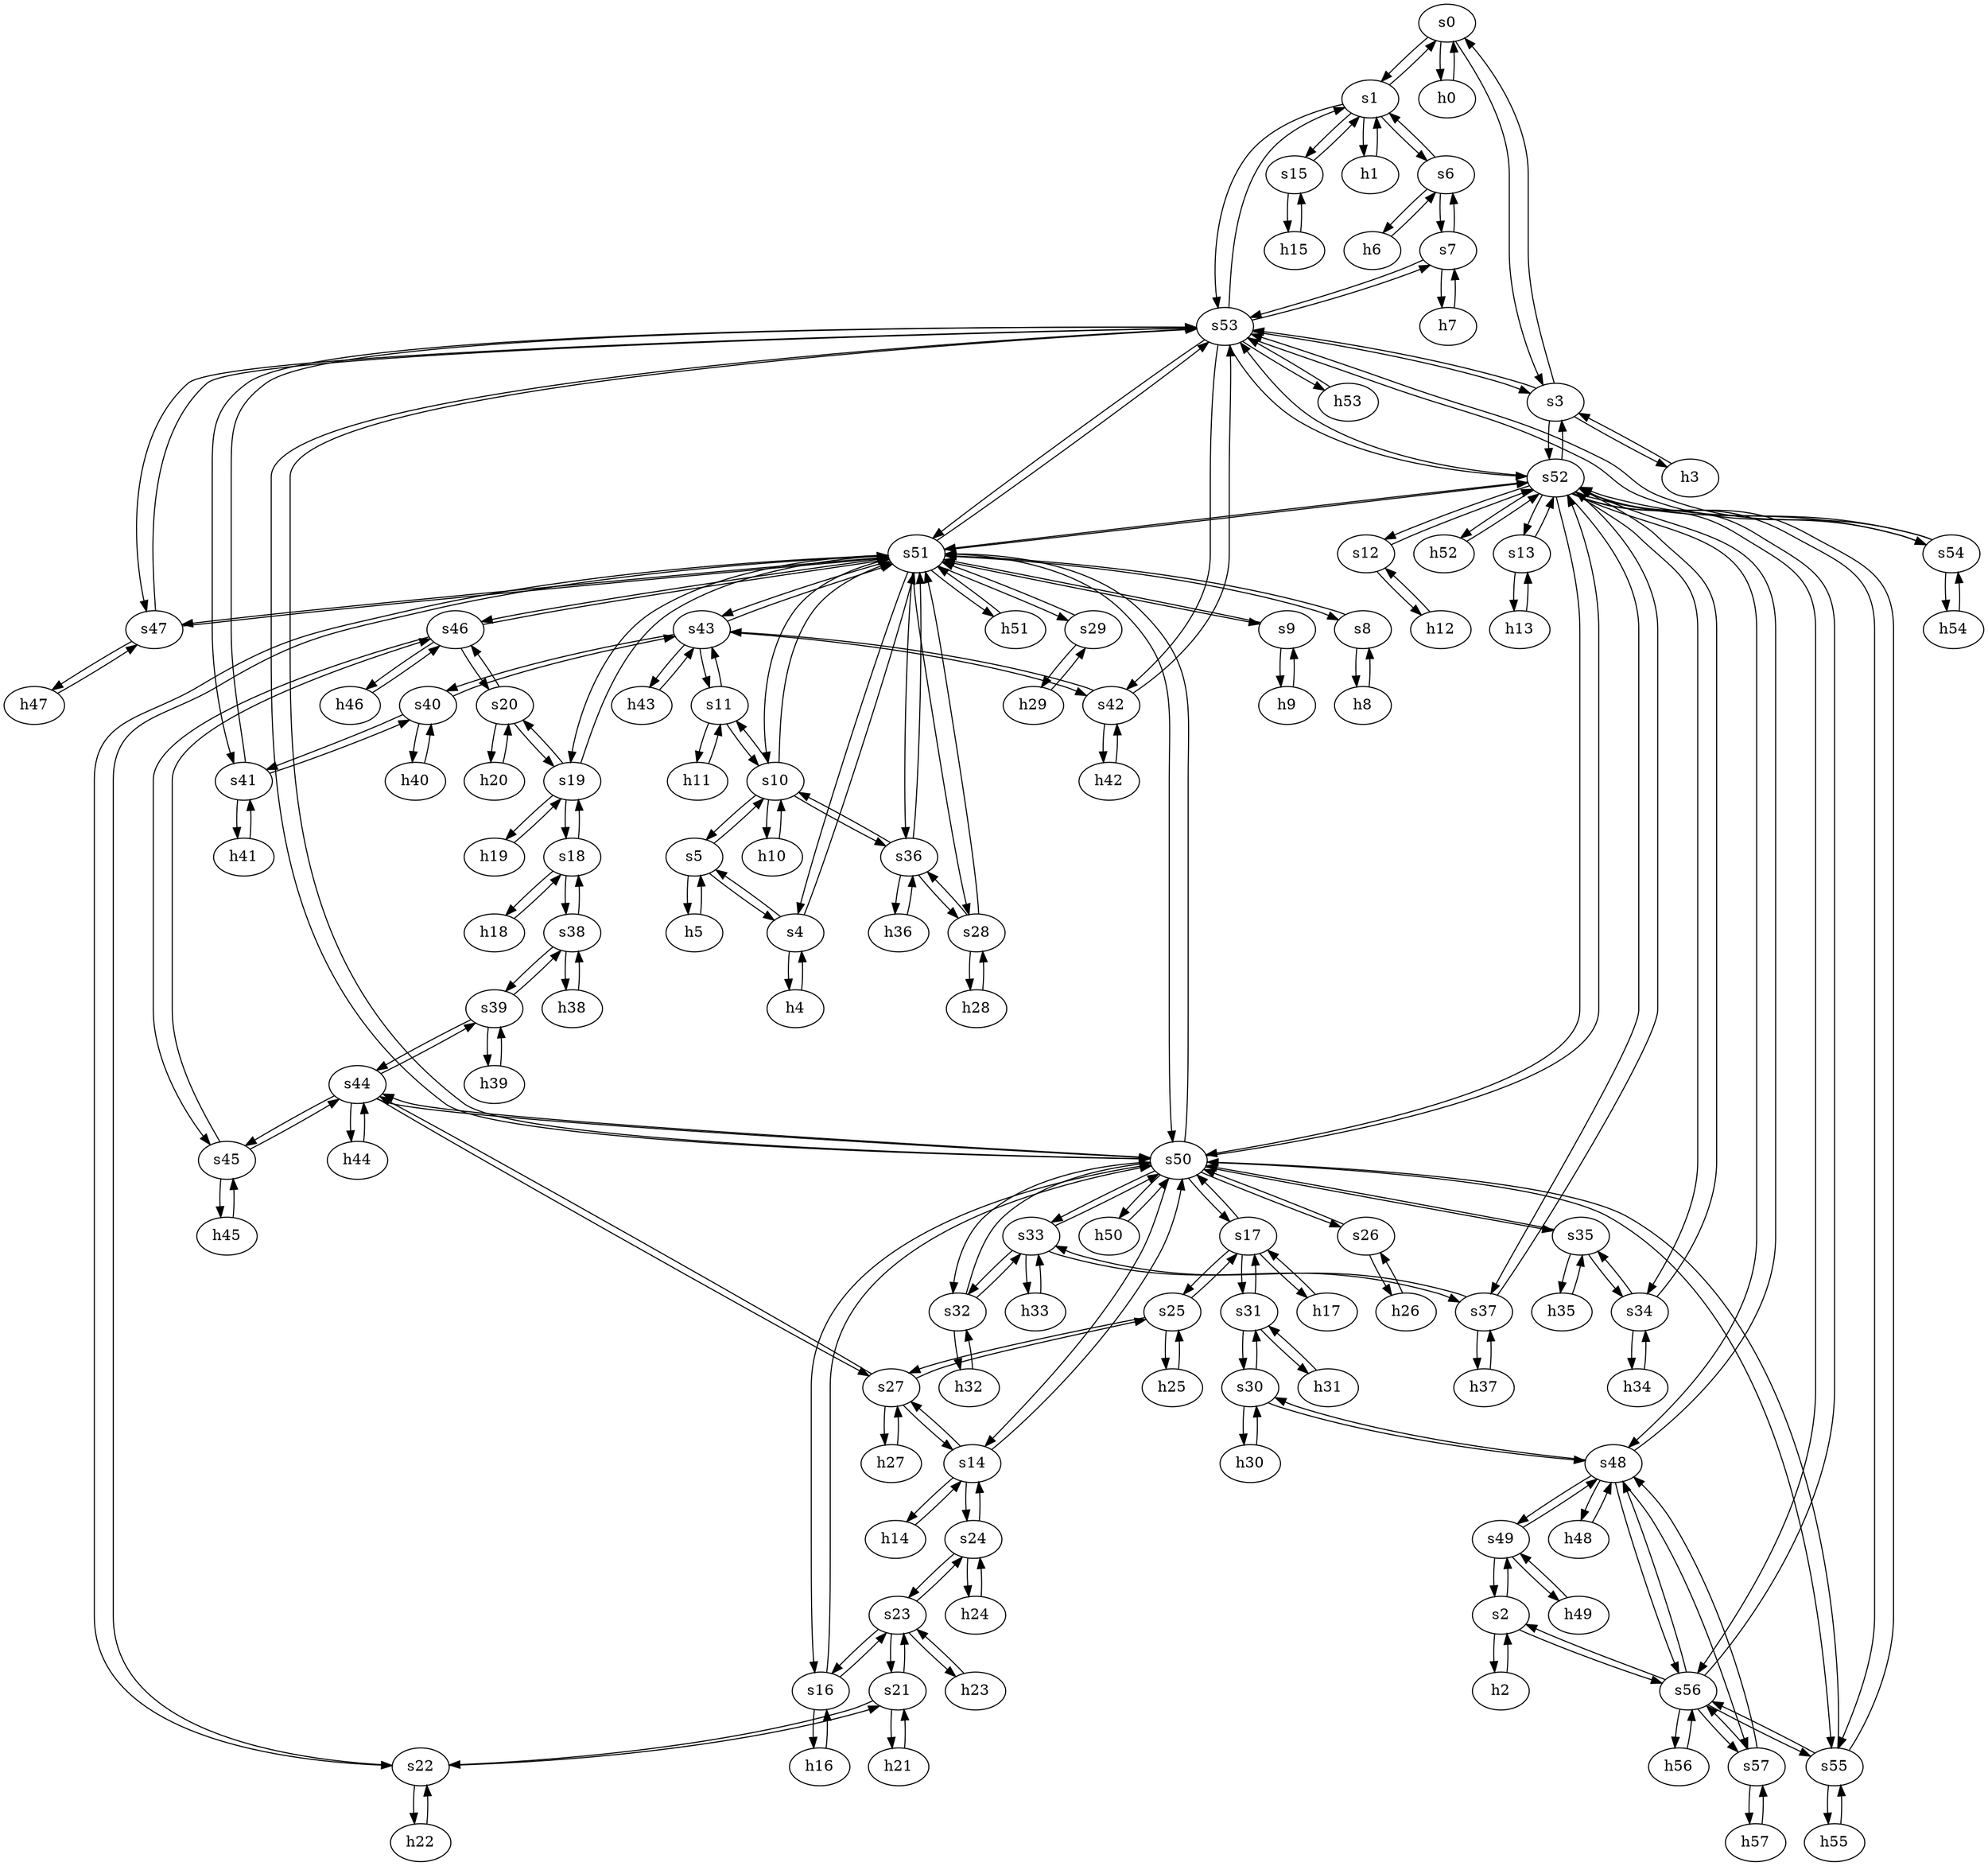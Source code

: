 strict digraph DFN {
	s0	 [id=0,
		type=switch];
	s1	 [id=1,
		type=switch];
	s0 -> s1	 [capacity="1Gbps",
		cost=1,
		dst_port=2,
		src_port=2];
	h0	 [ip="111.0.0.0",
		mac="00:00:00:00:0:0",
		type=host];
	s0 -> h0	 [capacity="1Gbps",
		cost=1,
		dst_port=1,
		src_port=1];
	s3	 [id=3,
		type=switch];
	s0 -> s3	 [capacity="1Gbps",
		cost=1,
		dst_port=2,
		src_port=3];
	s7	 [id=7,
		type=switch];
	h7	 [ip="111.0.7.7",
		mac="00:00:00:00:7:7",
		type=host];
	s7 -> h7	 [capacity="1Gbps",
		cost=1,
		dst_port=1,
		src_port=1];
	s6	 [id=6,
		type=switch];
	s7 -> s6	 [capacity="1Gbps",
		cost=1,
		dst_port=3,
		src_port=2];
	s53	 [id=53,
		type=switch];
	s7 -> s53	 [capacity="1Gbps",
		cost=1,
		dst_port=4,
		src_port=3];
	h20	 [ip="111.0.20.20",
		mac="00:00:00:00:20:20",
		type=host];
	s20	 [id=20,
		type=switch];
	h20 -> s20	 [capacity="1Gbps",
		cost=1,
		dst_port=1,
		src_port=1];
	h47	 [ip="111.0.47.47",
		mac="00:00:00:00:47:47",
		type=host];
	s47	 [id=47,
		type=switch];
	h47 -> s47	 [capacity="1Gbps",
		cost=1,
		dst_port=1,
		src_port=1];
	h46	 [ip="111.0.46.46",
		mac="00:00:00:00:46:46",
		type=host];
	s46	 [id=46,
		type=switch];
	h46 -> s46	 [capacity="1Gbps",
		cost=1,
		dst_port=1,
		src_port=1];
	h45	 [ip="111.0.45.45",
		mac="00:00:00:00:45:45",
		type=host];
	s45	 [id=45,
		type=switch];
	h45 -> s45	 [capacity="1Gbps",
		cost=1,
		dst_port=1,
		src_port=1];
	h44	 [ip="111.0.44.44",
		mac="00:00:00:00:44:44",
		type=host];
	s44	 [id=44,
		type=switch];
	h44 -> s44	 [capacity="1Gbps",
		cost=1,
		dst_port=1,
		src_port=1];
	h43	 [ip="111.0.43.43",
		mac="00:00:00:00:43:43",
		type=host];
	s43	 [id=43,
		type=switch];
	h43 -> s43	 [capacity="1Gbps",
		cost=1,
		dst_port=1,
		src_port=1];
	s5	 [id=5,
		type=switch];
	s10	 [id=10,
		type=switch];
	s5 -> s10	 [capacity="1Gbps",
		cost=1,
		dst_port=2,
		src_port=3];
	s4	 [id=4,
		type=switch];
	s5 -> s4	 [capacity="1Gbps",
		cost=1,
		dst_port=3,
		src_port=2];
	h5	 [ip="111.0.5.5",
		mac="00:00:00:00:5:5",
		type=host];
	s5 -> h5	 [capacity="1Gbps",
		cost=1,
		dst_port=1,
		src_port=1];
	h41	 [ip="111.0.41.41",
		mac="00:00:00:00:41:41",
		type=host];
	s41	 [id=41,
		type=switch];
	h41 -> s41	 [capacity="1Gbps",
		cost=1,
		dst_port=1,
		src_port=1];
	h40	 [ip="111.0.40.40",
		mac="00:00:00:00:40:40",
		type=host];
	s40	 [id=40,
		type=switch];
	h40 -> s40	 [capacity="1Gbps",
		cost=1,
		dst_port=1,
		src_port=1];
	h4	 [ip="111.0.4.4",
		mac="00:00:00:00:4:4",
		type=host];
	s4 -> h4	 [capacity="1Gbps",
		cost=1,
		dst_port=1,
		src_port=1];
	s51	 [id=51,
		type=switch];
	s4 -> s51	 [capacity="1Gbps",
		cost=1,
		dst_port=2,
		src_port=2];
	s4 -> s5	 [capacity="1Gbps",
		cost=1,
		dst_port=2,
		src_port=3];
	h49	 [ip="111.0.49.49",
		mac="00:00:00:00:49:49",
		type=host];
	s49	 [id=49,
		type=switch];
	h49 -> s49	 [capacity="1Gbps",
		cost=1,
		dst_port=1,
		src_port=1];
	h48	 [ip="111.0.48.48",
		mac="00:00:00:00:48:48",
		type=host];
	s48	 [id=48,
		type=switch];
	h48 -> s48	 [capacity="1Gbps",
		cost=1,
		dst_port=1,
		src_port=1];
	s57	 [id=57,
		type=switch];
	s57 -> s48	 [capacity="1Gbps",
		cost=1,
		dst_port=6,
		src_port=2];
	s56	 [id=56,
		type=switch];
	s57 -> s56	 [capacity="1Gbps",
		cost=1,
		dst_port=6,
		src_port=3];
	h57	 [ip="111.0.57.57",
		mac="00:00:00:00:57:57",
		type=host];
	s57 -> h57	 [capacity="1Gbps",
		cost=1,
		dst_port=1,
		src_port=1];
	s55	 [id=55,
		type=switch];
	s56 -> s55	 [capacity="1Gbps",
		cost=1,
		dst_port=4,
		src_port=5];
	s56 -> s48	 [capacity="1Gbps",
		cost=1,
		dst_port=3,
		src_port=3];
	s2	 [id=2,
		type=switch];
	s56 -> s2	 [capacity="1Gbps",
		cost=1,
		dst_port=2,
		src_port=2];
	s52	 [id=52,
		type=switch];
	s56 -> s52	 [capacity="1Gbps",
		cost=1,
		dst_port=13,
		src_port=4];
	h56	 [ip="111.0.56.56",
		mac="00:00:00:00:56:56",
		type=host];
	s56 -> h56	 [capacity="1Gbps",
		cost=1,
		dst_port=1,
		src_port=1];
	s56 -> s57	 [capacity="1Gbps",
		cost=1,
		dst_port=3,
		src_port=6];
	s55 -> s52	 [capacity="1Gbps",
		cost=1,
		dst_port=12,
		src_port=3];
	h55	 [ip="111.0.55.55",
		mac="00:00:00:00:55:55",
		type=host];
	s55 -> h55	 [capacity="1Gbps",
		cost=1,
		dst_port=1,
		src_port=1];
	s55 -> s56	 [capacity="1Gbps",
		cost=1,
		dst_port=5,
		src_port=4];
	s50	 [id=50,
		type=switch];
	s55 -> s50	 [capacity="1Gbps",
		cost=1,
		dst_port=13,
		src_port=2];
	s54	 [id=54,
		type=switch];
	s54 -> s52	 [capacity="1Gbps",
		cost=1,
		dst_port=11,
		src_port=2];
	s54 -> s53	 [capacity="1Gbps",
		cost=1,
		dst_port=11,
		src_port=3];
	h54	 [ip="111.0.54.54",
		mac="00:00:00:00:54:54",
		type=host];
	s54 -> h54	 [capacity="1Gbps",
		cost=1,
		dst_port=1,
		src_port=1];
	s53 -> s7	 [capacity="1Gbps",
		cost=1,
		dst_port=3,
		src_port=4];
	s42	 [id=42,
		type=switch];
	s53 -> s42	 [capacity="1Gbps",
		cost=1,
		dst_port=3,
		src_port=6];
	s53 -> s54	 [capacity="1Gbps",
		cost=1,
		dst_port=3,
		src_port=11];
	s53 -> s47	 [capacity="1Gbps",
		cost=1,
		dst_port=3,
		src_port=7];
	h53	 [ip="111.0.53.53",
		mac="00:00:00:00:53:53",
		type=host];
	s53 -> h53	 [capacity="1Gbps",
		cost=1,
		dst_port=1,
		src_port=1];
	s53 -> s51	 [capacity="1Gbps",
		cost=1,
		dst_port=16,
		src_port=9];
	s53 -> s41	 [capacity="1Gbps",
		cost=1,
		dst_port=3,
		src_port=5];
	s53 -> s1	 [capacity="1Gbps",
		cost=1,
		dst_port=3,
		src_port=2];
	s53 -> s52	 [capacity="1Gbps",
		cost=1,
		dst_port=10,
		src_port=10];
	s53 -> s50	 [capacity="1Gbps",
		cost=1,
		dst_port=12,
		src_port=8];
	s53 -> s3	 [capacity="1Gbps",
		cost=1,
		dst_port=4,
		src_port=3];
	s52 -> s54	 [capacity="1Gbps",
		cost=1,
		dst_port=2,
		src_port=11];
	s37	 [id=37,
		type=switch];
	s52 -> s37	 [capacity="1Gbps",
		cost=1,
		dst_port=3,
		src_port=6];
	s12	 [id=12,
		type=switch];
	s52 -> s12	 [capacity="1Gbps",
		cost=1,
		dst_port=2,
		src_port=3];
	s34	 [id=34,
		type=switch];
	s52 -> s34	 [capacity="1Gbps",
		cost=1,
		dst_port=3,
		src_port=5];
	s52 -> s51	 [capacity="1Gbps",
		cost=1,
		dst_port=15,
		src_port=9];
	s52 -> s55	 [capacity="1Gbps",
		cost=1,
		dst_port=3,
		src_port=12];
	s52 -> s48	 [capacity="1Gbps",
		cost=1,
		dst_port=5,
		src_port=7];
	s52 -> s53	 [capacity="1Gbps",
		cost=1,
		dst_port=10,
		src_port=10];
	s52 -> s56	 [capacity="1Gbps",
		cost=1,
		dst_port=4,
		src_port=13];
	h52	 [ip="111.0.52.52",
		mac="00:00:00:00:52:52",
		type=host];
	s52 -> h52	 [capacity="1Gbps",
		cost=1,
		dst_port=1,
		src_port=1];
	s13	 [id=13,
		type=switch];
	s52 -> s13	 [capacity="1Gbps",
		cost=1,
		dst_port=2,
		src_port=4];
	s52 -> s50	 [capacity="1Gbps",
		cost=1,
		dst_port=11,
		src_port=8];
	s52 -> s3	 [capacity="1Gbps",
		cost=1,
		dst_port=3,
		src_port=2];
	s36	 [id=36,
		type=switch];
	s51 -> s36	 [capacity="1Gbps",
		cost=1,
		dst_port=4,
		src_port=10];
	s19	 [id=19,
		type=switch];
	s51 -> s19	 [capacity="1Gbps",
		cost=1,
		dst_port=3,
		src_port=6];
	s51 -> s10	 [capacity="1Gbps",
		cost=1,
		dst_port=3,
		src_port=5];
	s51 -> s47	 [capacity="1Gbps",
		cost=1,
		dst_port=2,
		src_port=13];
	h51	 [ip="111.0.51.51",
		mac="00:00:00:00:51:51",
		type=host];
	s51 -> h51	 [capacity="1Gbps",
		cost=1,
		dst_port=1,
		src_port=1];
	s51 -> s43	 [capacity="1Gbps",
		cost=1,
		dst_port=5,
		src_port=11];
	s51 -> s52	 [capacity="1Gbps",
		cost=1,
		dst_port=9,
		src_port=15];
	s51 -> s4	 [capacity="1Gbps",
		cost=1,
		dst_port=2,
		src_port=2];
	s29	 [id=29,
		type=switch];
	s51 -> s29	 [capacity="1Gbps",
		cost=1,
		dst_port=2,
		src_port=9];
	s51 -> s46	 [capacity="1Gbps",
		cost=1,
		dst_port=4,
		src_port=12];
	s28	 [id=28,
		type=switch];
	s51 -> s28	 [capacity="1Gbps",
		cost=1,
		dst_port=2,
		src_port=8];
	s9	 [id=9,
		type=switch];
	s51 -> s9	 [capacity="1Gbps",
		cost=1,
		dst_port=2,
		src_port=4];
	s51 -> s53	 [capacity="1Gbps",
		cost=1,
		dst_port=9,
		src_port=16];
	s22	 [id=22,
		type=switch];
	s51 -> s22	 [capacity="1Gbps",
		cost=1,
		dst_port=3,
		src_port=7];
	s8	 [id=8,
		type=switch];
	s51 -> s8	 [capacity="1Gbps",
		cost=1,
		dst_port=2,
		src_port=3];
	s51 -> s50	 [capacity="1Gbps",
		cost=1,
		dst_port=10,
		src_port=14];
	s16	 [id=16,
		type=switch];
	s50 -> s16	 [capacity="1Gbps",
		cost=1,
		dst_port=2,
		src_port=3];
	s35	 [id=35,
		type=switch];
	s50 -> s35	 [capacity="1Gbps",
		cost=1,
		dst_port=3,
		src_port=8];
	s50 -> s51	 [capacity="1Gbps",
		cost=1,
		dst_port=14,
		src_port=10];
	h50	 [ip="111.0.50.50",
		mac="00:00:00:00:50:50",
		type=host];
	s50 -> h50	 [capacity="1Gbps",
		cost=1,
		dst_port=1,
		src_port=1];
	s14	 [id=14,
		type=switch];
	s50 -> s14	 [capacity="1Gbps",
		cost=1,
		dst_port=3,
		src_port=2];
	s50 -> s55	 [capacity="1Gbps",
		cost=1,
		dst_port=2,
		src_port=13];
	s50 -> s52	 [capacity="1Gbps",
		cost=1,
		dst_port=8,
		src_port=11];
	s32	 [id=32,
		type=switch];
	s50 -> s32	 [capacity="1Gbps",
		cost=1,
		dst_port=3,
		src_port=6];
	s17	 [id=17,
		type=switch];
	s50 -> s17	 [capacity="1Gbps",
		cost=1,
		dst_port=3,
		src_port=4];
	s50 -> s53	 [capacity="1Gbps",
		cost=1,
		dst_port=8,
		src_port=12];
	s50 -> s44	 [capacity="1Gbps",
		cost=1,
		dst_port=4,
		src_port=9];
	s26	 [id=26,
		type=switch];
	s50 -> s26	 [capacity="1Gbps",
		cost=1,
		dst_port=2,
		src_port=5];
	s33	 [id=33,
		type=switch];
	s50 -> s33	 [capacity="1Gbps",
		cost=1,
		dst_port=3,
		src_port=7];
	h54 -> s54	 [capacity="1Gbps",
		cost=1,
		dst_port=1,
		src_port=1];
	h55 -> s55	 [capacity="1Gbps",
		cost=1,
		dst_port=1,
		src_port=1];
	h56 -> s56	 [capacity="1Gbps",
		cost=1,
		dst_port=1,
		src_port=1];
	h57 -> s57	 [capacity="1Gbps",
		cost=1,
		dst_port=1,
		src_port=1];
	h50 -> s50	 [capacity="1Gbps",
		cost=1,
		dst_port=1,
		src_port=1];
	h51 -> s51	 [capacity="1Gbps",
		cost=1,
		dst_port=1,
		src_port=1];
	h52 -> s52	 [capacity="1Gbps",
		cost=1,
		dst_port=1,
		src_port=1];
	h53 -> s53	 [capacity="1Gbps",
		cost=1,
		dst_port=1,
		src_port=1];
	s27	 [id=27,
		type=switch];
	s44 -> s27	 [capacity="1Gbps",
		cost=1,
		dst_port=4,
		src_port=2];
	s39	 [id=39,
		type=switch];
	s44 -> s39	 [capacity="1Gbps",
		cost=1,
		dst_port=3,
		src_port=3];
	s44 -> s45	 [capacity="1Gbps",
		cost=1,
		dst_port=2,
		src_port=5];
	s44 -> h44	 [capacity="1Gbps",
		cost=1,
		dst_port=1,
		src_port=1];
	s44 -> s50	 [capacity="1Gbps",
		cost=1,
		dst_port=9,
		src_port=4];
	h24	 [ip="111.0.24.24",
		mac="00:00:00:00:24:24",
		type=host];
	s24	 [id=24,
		type=switch];
	h24 -> s24	 [capacity="1Gbps",
		cost=1,
		dst_port=1,
		src_port=1];
	s46 -> s51	 [capacity="1Gbps",
		cost=1,
		dst_port=12,
		src_port=4];
	s46 -> s20	 [capacity="1Gbps",
		cost=1,
		dst_port=3,
		src_port=2];
	s46 -> h46	 [capacity="1Gbps",
		cost=1,
		dst_port=1,
		src_port=1];
	s46 -> s45	 [capacity="1Gbps",
		cost=1,
		dst_port=3,
		src_port=3];
	s47 -> s51	 [capacity="1Gbps",
		cost=1,
		dst_port=13,
		src_port=2];
	s47 -> s53	 [capacity="1Gbps",
		cost=1,
		dst_port=7,
		src_port=3];
	s47 -> h47	 [capacity="1Gbps",
		cost=1,
		dst_port=1,
		src_port=1];
	s40 -> h40	 [capacity="1Gbps",
		cost=1,
		dst_port=1,
		src_port=1];
	s40 -> s41	 [capacity="1Gbps",
		cost=1,
		dst_port=2,
		src_port=2];
	s40 -> s43	 [capacity="1Gbps",
		cost=1,
		dst_port=3,
		src_port=3];
	s41 -> s40	 [capacity="1Gbps",
		cost=1,
		dst_port=2,
		src_port=2];
	s41 -> s53	 [capacity="1Gbps",
		cost=1,
		dst_port=5,
		src_port=3];
	s41 -> h41	 [capacity="1Gbps",
		cost=1,
		dst_port=1,
		src_port=1];
	s42 -> s43	 [capacity="1Gbps",
		cost=1,
		dst_port=4,
		src_port=2];
	s42 -> s53	 [capacity="1Gbps",
		cost=1,
		dst_port=6,
		src_port=3];
	h42	 [ip="111.0.42.42",
		mac="00:00:00:00:42:42",
		type=host];
	s42 -> h42	 [capacity="1Gbps",
		cost=1,
		dst_port=1,
		src_port=1];
	s43 -> s42	 [capacity="1Gbps",
		cost=1,
		dst_port=2,
		src_port=4];
	s43 -> h43	 [capacity="1Gbps",
		cost=1,
		dst_port=1,
		src_port=1];
	s43 -> s51	 [capacity="1Gbps",
		cost=1,
		dst_port=11,
		src_port=5];
	s11	 [id=11,
		type=switch];
	s43 -> s11	 [capacity="1Gbps",
		cost=1,
		dst_port=3,
		src_port=2];
	s43 -> s40	 [capacity="1Gbps",
		cost=1,
		dst_port=3,
		src_port=3];
	s48 -> h48	 [capacity="1Gbps",
		cost=1,
		dst_port=1,
		src_port=1];
	s30	 [id=30,
		type=switch];
	s48 -> s30	 [capacity="1Gbps",
		cost=1,
		dst_port=2,
		src_port=2];
	s48 -> s52	 [capacity="1Gbps",
		cost=1,
		dst_port=7,
		src_port=5];
	s48 -> s49	 [capacity="1Gbps",
		cost=1,
		dst_port=3,
		src_port=4];
	s48 -> s56	 [capacity="1Gbps",
		cost=1,
		dst_port=3,
		src_port=3];
	s48 -> s57	 [capacity="1Gbps",
		cost=1,
		dst_port=2,
		src_port=6];
	s49 -> s48	 [capacity="1Gbps",
		cost=1,
		dst_port=4,
		src_port=3];
	s49 -> s2	 [capacity="1Gbps",
		cost=1,
		dst_port=3,
		src_port=2];
	s49 -> h49	 [capacity="1Gbps",
		cost=1,
		dst_port=1,
		src_port=1];
	h42 -> s42	 [capacity="1Gbps",
		cost=1,
		dst_port=1,
		src_port=1];
	s45 -> h45	 [capacity="1Gbps",
		cost=1,
		dst_port=1,
		src_port=1];
	s45 -> s46	 [capacity="1Gbps",
		cost=1,
		dst_port=3,
		src_port=3];
	s45 -> s44	 [capacity="1Gbps",
		cost=1,
		dst_port=5,
		src_port=2];
	h19	 [ip="111.0.19.19",
		mac="00:00:00:00:19:19",
		type=host];
	s19 -> h19	 [capacity="1Gbps",
		cost=1,
		dst_port=1,
		src_port=1];
	s19 -> s51	 [capacity="1Gbps",
		cost=1,
		dst_port=6,
		src_port=3];
	s19 -> s20	 [capacity="1Gbps",
		cost=1,
		dst_port=2,
		src_port=4];
	s18	 [id=18,
		type=switch];
	s19 -> s18	 [capacity="1Gbps",
		cost=1,
		dst_port=2,
		src_port=2];
	s18 -> s19	 [capacity="1Gbps",
		cost=1,
		dst_port=2,
		src_port=2];
	h18	 [ip="111.0.18.18",
		mac="00:00:00:00:18:18",
		type=host];
	s18 -> h18	 [capacity="1Gbps",
		cost=1,
		dst_port=1,
		src_port=1];
	s38	 [id=38,
		type=switch];
	s18 -> s38	 [capacity="1Gbps",
		cost=1,
		dst_port=2,
		src_port=3];
	s13 -> s52	 [capacity="1Gbps",
		cost=1,
		dst_port=4,
		src_port=2];
	h13	 [ip="111.0.13.13",
		mac="00:00:00:00:13:13",
		type=host];
	s13 -> h13	 [capacity="1Gbps",
		cost=1,
		dst_port=1,
		src_port=1];
	h12	 [ip="111.0.12.12",
		mac="00:00:00:00:12:12",
		type=host];
	s12 -> h12	 [capacity="1Gbps",
		cost=1,
		dst_port=1,
		src_port=1];
	s12 -> s52	 [capacity="1Gbps",
		cost=1,
		dst_port=3,
		src_port=2];
	s11 -> s10	 [capacity="1Gbps",
		cost=1,
		dst_port=4,
		src_port=2];
	s11 -> s43	 [capacity="1Gbps",
		cost=1,
		dst_port=2,
		src_port=3];
	h11	 [ip="111.0.11.11",
		mac="00:00:00:00:11:11",
		type=host];
	s11 -> h11	 [capacity="1Gbps",
		cost=1,
		dst_port=1,
		src_port=1];
	s10 -> s36	 [capacity="1Gbps",
		cost=1,
		dst_port=2,
		src_port=5];
	h10	 [ip="111.0.10.10",
		mac="00:00:00:00:10:10",
		type=host];
	s10 -> h10	 [capacity="1Gbps",
		cost=1,
		dst_port=1,
		src_port=1];
	s10 -> s51	 [capacity="1Gbps",
		cost=1,
		dst_port=5,
		src_port=3];
	s10 -> s5	 [capacity="1Gbps",
		cost=1,
		dst_port=3,
		src_port=2];
	s10 -> s11	 [capacity="1Gbps",
		cost=1,
		dst_port=2,
		src_port=4];
	h17	 [ip="111.0.17.17",
		mac="00:00:00:00:17:17",
		type=host];
	s17 -> h17	 [capacity="1Gbps",
		cost=1,
		dst_port=1,
		src_port=1];
	s31	 [id=31,
		type=switch];
	s17 -> s31	 [capacity="1Gbps",
		cost=1,
		dst_port=2,
		src_port=4];
	s25	 [id=25,
		type=switch];
	s17 -> s25	 [capacity="1Gbps",
		cost=1,
		dst_port=2,
		src_port=2];
	s17 -> s50	 [capacity="1Gbps",
		cost=1,
		dst_port=4,
		src_port=3];
	h16	 [ip="111.0.16.16",
		mac="00:00:00:00:16:16",
		type=host];
	s16 -> h16	 [capacity="1Gbps",
		cost=1,
		dst_port=1,
		src_port=1];
	s23	 [id=23,
		type=switch];
	s16 -> s23	 [capacity="1Gbps",
		cost=1,
		dst_port=2,
		src_port=3];
	s16 -> s50	 [capacity="1Gbps",
		cost=1,
		dst_port=3,
		src_port=2];
	s15	 [id=15,
		type=switch];
	h15	 [ip="111.0.15.15",
		mac="00:00:00:00:15:15",
		type=host];
	s15 -> h15	 [capacity="1Gbps",
		cost=1,
		dst_port=1,
		src_port=1];
	s15 -> s1	 [capacity="1Gbps",
		cost=1,
		dst_port=5,
		src_port=2];
	s14 -> s27	 [capacity="1Gbps",
		cost=1,
		dst_port=2,
		src_port=4];
	h14	 [ip="111.0.14.14",
		mac="00:00:00:00:14:14",
		type=host];
	s14 -> h14	 [capacity="1Gbps",
		cost=1,
		dst_port=1,
		src_port=1];
	s14 -> s24	 [capacity="1Gbps",
		cost=1,
		dst_port=2,
		src_port=2];
	s14 -> s50	 [capacity="1Gbps",
		cost=1,
		dst_port=2,
		src_port=3];
	h8	 [ip="111.0.8.8",
		mac="00:00:00:00:8:8",
		type=host];
	h8 -> s8	 [capacity="1Gbps",
		cost=1,
		dst_port=1,
		src_port=1];
	h9	 [ip="111.0.9.9",
		mac="00:00:00:00:9:9",
		type=host];
	h9 -> s9	 [capacity="1Gbps",
		cost=1,
		dst_port=1,
		src_port=1];
	h2	 [ip="111.0.2.2",
		mac="00:00:00:00:2:2",
		type=host];
	h2 -> s2	 [capacity="1Gbps",
		cost=1,
		dst_port=1,
		src_port=1];
	h3	 [ip="111.0.3.3",
		mac="00:00:00:00:3:3",
		type=host];
	h3 -> s3	 [capacity="1Gbps",
		cost=1,
		dst_port=1,
		src_port=1];
	h0 -> s0	 [capacity="1Gbps",
		cost=1,
		dst_port=1,
		src_port=1];
	h1	 [ip="111.0.1.1",
		mac="00:00:00:00:1:1",
		type=host];
	h1 -> s1	 [capacity="1Gbps",
		cost=1,
		dst_port=1,
		src_port=1];
	h6	 [ip="111.0.6.6",
		mac="00:00:00:00:6:6",
		type=host];
	h6 -> s6	 [capacity="1Gbps",
		cost=1,
		dst_port=1,
		src_port=1];
	h7 -> s7	 [capacity="1Gbps",
		cost=1,
		dst_port=1,
		src_port=1];
	h4 -> s4	 [capacity="1Gbps",
		cost=1,
		dst_port=1,
		src_port=1];
	h5 -> s5	 [capacity="1Gbps",
		cost=1,
		dst_port=1,
		src_port=1];
	s39 -> s38	 [capacity="1Gbps",
		cost=1,
		dst_port=3,
		src_port=2];
	s39 -> s44	 [capacity="1Gbps",
		cost=1,
		dst_port=3,
		src_port=3];
	h39	 [ip="111.0.39.39",
		mac="00:00:00:00:39:39",
		type=host];
	s39 -> h39	 [capacity="1Gbps",
		cost=1,
		dst_port=1,
		src_port=1];
	h38	 [ip="111.0.38.38",
		mac="00:00:00:00:38:38",
		type=host];
	s38 -> h38	 [capacity="1Gbps",
		cost=1,
		dst_port=1,
		src_port=1];
	s38 -> s39	 [capacity="1Gbps",
		cost=1,
		dst_port=2,
		src_port=3];
	s38 -> s18	 [capacity="1Gbps",
		cost=1,
		dst_port=3,
		src_port=2];
	s35 -> s34	 [capacity="1Gbps",
		cost=1,
		dst_port=2,
		src_port=2];
	h35	 [ip="111.0.35.35",
		mac="00:00:00:00:35:35",
		type=host];
	s35 -> h35	 [capacity="1Gbps",
		cost=1,
		dst_port=1,
		src_port=1];
	s35 -> s50	 [capacity="1Gbps",
		cost=1,
		dst_port=8,
		src_port=3];
	h34	 [ip="111.0.34.34",
		mac="00:00:00:00:34:34",
		type=host];
	s34 -> h34	 [capacity="1Gbps",
		cost=1,
		dst_port=1,
		src_port=1];
	s34 -> s35	 [capacity="1Gbps",
		cost=1,
		dst_port=2,
		src_port=2];
	s34 -> s52	 [capacity="1Gbps",
		cost=1,
		dst_port=5,
		src_port=3];
	s37 -> s52	 [capacity="1Gbps",
		cost=1,
		dst_port=6,
		src_port=3];
	s37 -> s33	 [capacity="1Gbps",
		cost=1,
		dst_port=4,
		src_port=2];
	h37	 [ip="111.0.37.37",
		mac="00:00:00:00:37:37",
		type=host];
	s37 -> h37	 [capacity="1Gbps",
		cost=1,
		dst_port=1,
		src_port=1];
	s36 -> s10	 [capacity="1Gbps",
		cost=1,
		dst_port=5,
		src_port=2];
	s36 -> s51	 [capacity="1Gbps",
		cost=1,
		dst_port=10,
		src_port=4];
	h36	 [ip="111.0.36.36",
		mac="00:00:00:00:36:36",
		type=host];
	s36 -> h36	 [capacity="1Gbps",
		cost=1,
		dst_port=1,
		src_port=1];
	s36 -> s28	 [capacity="1Gbps",
		cost=1,
		dst_port=3,
		src_port=3];
	h31	 [ip="111.0.31.31",
		mac="00:00:00:00:31:31",
		type=host];
	s31 -> h31	 [capacity="1Gbps",
		cost=1,
		dst_port=1,
		src_port=1];
	s31 -> s30	 [capacity="1Gbps",
		cost=1,
		dst_port=3,
		src_port=3];
	s31 -> s17	 [capacity="1Gbps",
		cost=1,
		dst_port=4,
		src_port=2];
	s30 -> s48	 [capacity="1Gbps",
		cost=1,
		dst_port=2,
		src_port=2];
	h30	 [ip="111.0.30.30",
		mac="00:00:00:00:30:30",
		type=host];
	s30 -> h30	 [capacity="1Gbps",
		cost=1,
		dst_port=1,
		src_port=1];
	s30 -> s31	 [capacity="1Gbps",
		cost=1,
		dst_port=3,
		src_port=3];
	s33 -> s37	 [capacity="1Gbps",
		cost=1,
		dst_port=2,
		src_port=4];
	s33 -> s32	 [capacity="1Gbps",
		cost=1,
		dst_port=2,
		src_port=2];
	h33	 [ip="111.0.33.33",
		mac="00:00:00:00:33:33",
		type=host];
	s33 -> h33	 [capacity="1Gbps",
		cost=1,
		dst_port=1,
		src_port=1];
	s33 -> s50	 [capacity="1Gbps",
		cost=1,
		dst_port=7,
		src_port=3];
	s32 -> s33	 [capacity="1Gbps",
		cost=1,
		dst_port=2,
		src_port=2];
	h32	 [ip="111.0.32.32",
		mac="00:00:00:00:32:32",
		type=host];
	s32 -> h32	 [capacity="1Gbps",
		cost=1,
		dst_port=1,
		src_port=1];
	s32 -> s50	 [capacity="1Gbps",
		cost=1,
		dst_port=6,
		src_port=3];
	h18 -> s18	 [capacity="1Gbps",
		cost=1,
		dst_port=1,
		src_port=1];
	h19 -> s19	 [capacity="1Gbps",
		cost=1,
		dst_port=1,
		src_port=1];
	h10 -> s10	 [capacity="1Gbps",
		cost=1,
		dst_port=1,
		src_port=1];
	h11 -> s11	 [capacity="1Gbps",
		cost=1,
		dst_port=1,
		src_port=1];
	h12 -> s12	 [capacity="1Gbps",
		cost=1,
		dst_port=1,
		src_port=1];
	h13 -> s13	 [capacity="1Gbps",
		cost=1,
		dst_port=1,
		src_port=1];
	h14 -> s14	 [capacity="1Gbps",
		cost=1,
		dst_port=1,
		src_port=1];
	h15 -> s15	 [capacity="1Gbps",
		cost=1,
		dst_port=1,
		src_port=1];
	h16 -> s16	 [capacity="1Gbps",
		cost=1,
		dst_port=1,
		src_port=1];
	h17 -> s17	 [capacity="1Gbps",
		cost=1,
		dst_port=1,
		src_port=1];
	s9 -> s51	 [capacity="1Gbps",
		cost=1,
		dst_port=4,
		src_port=2];
	s9 -> h9	 [capacity="1Gbps",
		cost=1,
		dst_port=1,
		src_port=1];
	s8 -> s51	 [capacity="1Gbps",
		cost=1,
		dst_port=3,
		src_port=2];
	s8 -> h8	 [capacity="1Gbps",
		cost=1,
		dst_port=1,
		src_port=1];
	h29	 [ip="111.0.29.29",
		mac="00:00:00:00:29:29",
		type=host];
	h29 -> s29	 [capacity="1Gbps",
		cost=1,
		dst_port=1,
		src_port=1];
	h28	 [ip="111.0.28.28",
		mac="00:00:00:00:28:28",
		type=host];
	h28 -> s28	 [capacity="1Gbps",
		cost=1,
		dst_port=1,
		src_port=1];
	s23 -> s16	 [capacity="1Gbps",
		cost=1,
		dst_port=3,
		src_port=2];
	s23 -> s24	 [capacity="1Gbps",
		cost=1,
		dst_port=3,
		src_port=4];
	h23	 [ip="111.0.23.23",
		mac="00:00:00:00:23:23",
		type=host];
	s23 -> h23	 [capacity="1Gbps",
		cost=1,
		dst_port=1,
		src_port=1];
	s21	 [id=21,
		type=switch];
	s23 -> s21	 [capacity="1Gbps",
		cost=1,
		dst_port=3,
		src_port=3];
	s3 -> s0	 [capacity="1Gbps",
		cost=1,
		dst_port=3,
		src_port=2];
	s3 -> s52	 [capacity="1Gbps",
		cost=1,
		dst_port=2,
		src_port=3];
	s3 -> s53	 [capacity="1Gbps",
		cost=1,
		dst_port=3,
		src_port=4];
	s3 -> h3	 [capacity="1Gbps",
		cost=1,
		dst_port=1,
		src_port=1];
	s2 -> s49	 [capacity="1Gbps",
		cost=1,
		dst_port=2,
		src_port=3];
	s2 -> h2	 [capacity="1Gbps",
		cost=1,
		dst_port=1,
		src_port=1];
	s2 -> s56	 [capacity="1Gbps",
		cost=1,
		dst_port=2,
		src_port=2];
	s1 -> s0	 [capacity="1Gbps",
		cost=1,
		dst_port=2,
		src_port=2];
	s1 -> s6	 [capacity="1Gbps",
		cost=1,
		dst_port=2,
		src_port=4];
	s1 -> s15	 [capacity="1Gbps",
		cost=1,
		dst_port=2,
		src_port=5];
	s1 -> h1	 [capacity="1Gbps",
		cost=1,
		dst_port=1,
		src_port=1];
	s1 -> s53	 [capacity="1Gbps",
		cost=1,
		dst_port=2,
		src_port=3];
	h26	 [ip="111.0.26.26",
		mac="00:00:00:00:26:26",
		type=host];
	h26 -> s26	 [capacity="1Gbps",
		cost=1,
		dst_port=1,
		src_port=1];
	h21	 [ip="111.0.21.21",
		mac="00:00:00:00:21:21",
		type=host];
	h21 -> s21	 [capacity="1Gbps",
		cost=1,
		dst_port=1,
		src_port=1];
	s6 -> s7	 [capacity="1Gbps",
		cost=1,
		dst_port=2,
		src_port=3];
	s6 -> s1	 [capacity="1Gbps",
		cost=1,
		dst_port=4,
		src_port=2];
	s6 -> h6	 [capacity="1Gbps",
		cost=1,
		dst_port=1,
		src_port=1];
	h23 -> s23	 [capacity="1Gbps",
		cost=1,
		dst_port=1,
		src_port=1];
	h22	 [ip="111.0.22.22",
		mac="00:00:00:00:22:22",
		type=host];
	h22 -> s22	 [capacity="1Gbps",
		cost=1,
		dst_port=1,
		src_port=1];
	h32 -> s32	 [capacity="1Gbps",
		cost=1,
		dst_port=1,
		src_port=1];
	h33 -> s33	 [capacity="1Gbps",
		cost=1,
		dst_port=1,
		src_port=1];
	h30 -> s30	 [capacity="1Gbps",
		cost=1,
		dst_port=1,
		src_port=1];
	h31 -> s31	 [capacity="1Gbps",
		cost=1,
		dst_port=1,
		src_port=1];
	h36 -> s36	 [capacity="1Gbps",
		cost=1,
		dst_port=1,
		src_port=1];
	h37 -> s37	 [capacity="1Gbps",
		cost=1,
		dst_port=1,
		src_port=1];
	h34 -> s34	 [capacity="1Gbps",
		cost=1,
		dst_port=1,
		src_port=1];
	h35 -> s35	 [capacity="1Gbps",
		cost=1,
		dst_port=1,
		src_port=1];
	h38 -> s38	 [capacity="1Gbps",
		cost=1,
		dst_port=1,
		src_port=1];
	h39 -> s39	 [capacity="1Gbps",
		cost=1,
		dst_port=1,
		src_port=1];
	s22 -> h22	 [capacity="1Gbps",
		cost=1,
		dst_port=1,
		src_port=1];
	s22 -> s51	 [capacity="1Gbps",
		cost=1,
		dst_port=7,
		src_port=3];
	s22 -> s21	 [capacity="1Gbps",
		cost=1,
		dst_port=2,
		src_port=2];
	h25	 [ip="111.0.25.25",
		mac="00:00:00:00:25:25",
		type=host];
	h25 -> s25	 [capacity="1Gbps",
		cost=1,
		dst_port=1,
		src_port=1];
	s20 -> h20	 [capacity="1Gbps",
		cost=1,
		dst_port=1,
		src_port=1];
	s20 -> s19	 [capacity="1Gbps",
		cost=1,
		dst_port=4,
		src_port=2];
	s20 -> s46	 [capacity="1Gbps",
		cost=1,
		dst_port=2,
		src_port=3];
	s21 -> s22	 [capacity="1Gbps",
		cost=1,
		dst_port=2,
		src_port=2];
	s21 -> s23	 [capacity="1Gbps",
		cost=1,
		dst_port=3,
		src_port=3];
	s21 -> h21	 [capacity="1Gbps",
		cost=1,
		dst_port=1,
		src_port=1];
	s26 -> h26	 [capacity="1Gbps",
		cost=1,
		dst_port=1,
		src_port=1];
	s26 -> s50	 [capacity="1Gbps",
		cost=1,
		dst_port=5,
		src_port=2];
	h27	 [ip="111.0.27.27",
		mac="00:00:00:00:27:27",
		type=host];
	s27 -> h27	 [capacity="1Gbps",
		cost=1,
		dst_port=1,
		src_port=1];
	s27 -> s14	 [capacity="1Gbps",
		cost=1,
		dst_port=4,
		src_port=2];
	s27 -> s44	 [capacity="1Gbps",
		cost=1,
		dst_port=2,
		src_port=4];
	s27 -> s25	 [capacity="1Gbps",
		cost=1,
		dst_port=3,
		src_port=3];
	s24 -> s14	 [capacity="1Gbps",
		cost=1,
		dst_port=2,
		src_port=2];
	s24 -> s23	 [capacity="1Gbps",
		cost=1,
		dst_port=4,
		src_port=3];
	s24 -> h24	 [capacity="1Gbps",
		cost=1,
		dst_port=1,
		src_port=1];
	s25 -> s27	 [capacity="1Gbps",
		cost=1,
		dst_port=3,
		src_port=3];
	s25 -> s17	 [capacity="1Gbps",
		cost=1,
		dst_port=2,
		src_port=2];
	s25 -> h25	 [capacity="1Gbps",
		cost=1,
		dst_port=1,
		src_port=1];
	s28 -> s36	 [capacity="1Gbps",
		cost=1,
		dst_port=3,
		src_port=3];
	s28 -> h28	 [capacity="1Gbps",
		cost=1,
		dst_port=1,
		src_port=1];
	s28 -> s51	 [capacity="1Gbps",
		cost=1,
		dst_port=8,
		src_port=2];
	s29 -> s51	 [capacity="1Gbps",
		cost=1,
		dst_port=9,
		src_port=2];
	s29 -> h29	 [capacity="1Gbps",
		cost=1,
		dst_port=1,
		src_port=1];
	h27 -> s27	 [capacity="1Gbps",
		cost=1,
		dst_port=1,
		src_port=1];
}
